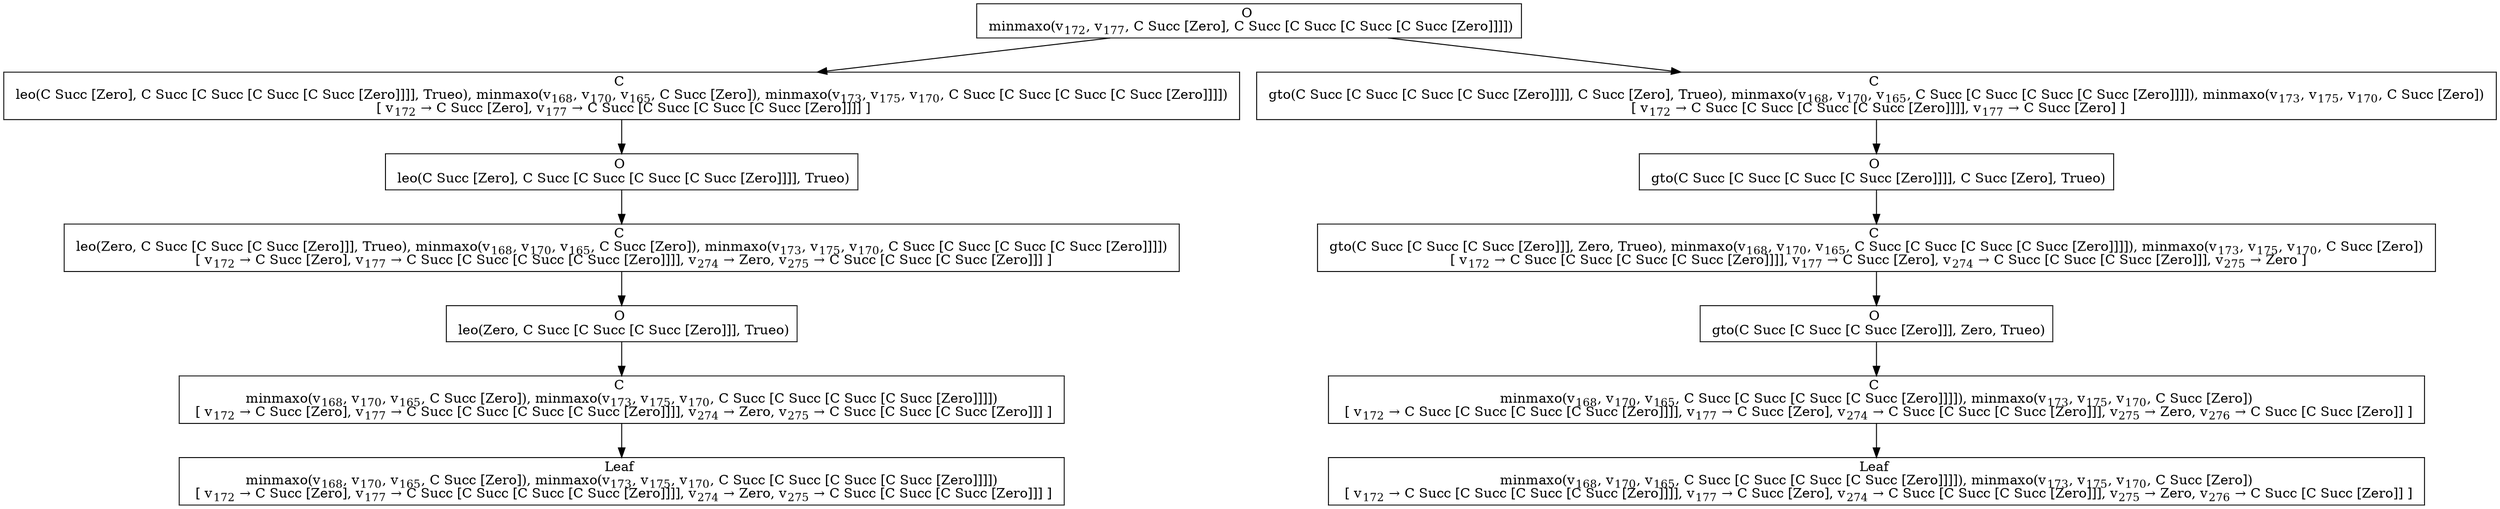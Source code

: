 digraph {
    graph [rankdir=TB
          ,bgcolor=transparent];
    node [shape=box
         ,fillcolor=white
         ,style=filled];
    0 [label=<O <BR/> minmaxo(v<SUB>172</SUB>, v<SUB>177</SUB>, C Succ [Zero], C Succ [C Succ [C Succ [C Succ [Zero]]]])>];
    1 [label=<C <BR/> leo(C Succ [Zero], C Succ [C Succ [C Succ [C Succ [Zero]]]], Trueo), minmaxo(v<SUB>168</SUB>, v<SUB>170</SUB>, v<SUB>165</SUB>, C Succ [Zero]), minmaxo(v<SUB>173</SUB>, v<SUB>175</SUB>, v<SUB>170</SUB>, C Succ [C Succ [C Succ [C Succ [Zero]]]]) <BR/>  [ v<SUB>172</SUB> &rarr; C Succ [Zero], v<SUB>177</SUB> &rarr; C Succ [C Succ [C Succ [C Succ [Zero]]]] ] >];
    2 [label=<C <BR/> gto(C Succ [C Succ [C Succ [C Succ [Zero]]]], C Succ [Zero], Trueo), minmaxo(v<SUB>168</SUB>, v<SUB>170</SUB>, v<SUB>165</SUB>, C Succ [C Succ [C Succ [C Succ [Zero]]]]), minmaxo(v<SUB>173</SUB>, v<SUB>175</SUB>, v<SUB>170</SUB>, C Succ [Zero]) <BR/>  [ v<SUB>172</SUB> &rarr; C Succ [C Succ [C Succ [C Succ [Zero]]]], v<SUB>177</SUB> &rarr; C Succ [Zero] ] >];
    3 [label=<O <BR/> leo(C Succ [Zero], C Succ [C Succ [C Succ [C Succ [Zero]]]], Trueo)>];
    4 [label=<C <BR/> leo(Zero, C Succ [C Succ [C Succ [Zero]]], Trueo), minmaxo(v<SUB>168</SUB>, v<SUB>170</SUB>, v<SUB>165</SUB>, C Succ [Zero]), minmaxo(v<SUB>173</SUB>, v<SUB>175</SUB>, v<SUB>170</SUB>, C Succ [C Succ [C Succ [C Succ [Zero]]]]) <BR/>  [ v<SUB>172</SUB> &rarr; C Succ [Zero], v<SUB>177</SUB> &rarr; C Succ [C Succ [C Succ [C Succ [Zero]]]], v<SUB>274</SUB> &rarr; Zero, v<SUB>275</SUB> &rarr; C Succ [C Succ [C Succ [Zero]]] ] >];
    5 [label=<O <BR/> leo(Zero, C Succ [C Succ [C Succ [Zero]]], Trueo)>];
    6 [label=<C <BR/> minmaxo(v<SUB>168</SUB>, v<SUB>170</SUB>, v<SUB>165</SUB>, C Succ [Zero]), minmaxo(v<SUB>173</SUB>, v<SUB>175</SUB>, v<SUB>170</SUB>, C Succ [C Succ [C Succ [C Succ [Zero]]]]) <BR/>  [ v<SUB>172</SUB> &rarr; C Succ [Zero], v<SUB>177</SUB> &rarr; C Succ [C Succ [C Succ [C Succ [Zero]]]], v<SUB>274</SUB> &rarr; Zero, v<SUB>275</SUB> &rarr; C Succ [C Succ [C Succ [Zero]]] ] >];
    7 [label=<Leaf <BR/> minmaxo(v<SUB>168</SUB>, v<SUB>170</SUB>, v<SUB>165</SUB>, C Succ [Zero]), minmaxo(v<SUB>173</SUB>, v<SUB>175</SUB>, v<SUB>170</SUB>, C Succ [C Succ [C Succ [C Succ [Zero]]]]) <BR/>  [ v<SUB>172</SUB> &rarr; C Succ [Zero], v<SUB>177</SUB> &rarr; C Succ [C Succ [C Succ [C Succ [Zero]]]], v<SUB>274</SUB> &rarr; Zero, v<SUB>275</SUB> &rarr; C Succ [C Succ [C Succ [Zero]]] ] >];
    8 [label=<O <BR/> gto(C Succ [C Succ [C Succ [C Succ [Zero]]]], C Succ [Zero], Trueo)>];
    9 [label=<C <BR/> gto(C Succ [C Succ [C Succ [Zero]]], Zero, Trueo), minmaxo(v<SUB>168</SUB>, v<SUB>170</SUB>, v<SUB>165</SUB>, C Succ [C Succ [C Succ [C Succ [Zero]]]]), minmaxo(v<SUB>173</SUB>, v<SUB>175</SUB>, v<SUB>170</SUB>, C Succ [Zero]) <BR/>  [ v<SUB>172</SUB> &rarr; C Succ [C Succ [C Succ [C Succ [Zero]]]], v<SUB>177</SUB> &rarr; C Succ [Zero], v<SUB>274</SUB> &rarr; C Succ [C Succ [C Succ [Zero]]], v<SUB>275</SUB> &rarr; Zero ] >];
    10 [label=<O <BR/> gto(C Succ [C Succ [C Succ [Zero]]], Zero, Trueo)>];
    11 [label=<C <BR/> minmaxo(v<SUB>168</SUB>, v<SUB>170</SUB>, v<SUB>165</SUB>, C Succ [C Succ [C Succ [C Succ [Zero]]]]), minmaxo(v<SUB>173</SUB>, v<SUB>175</SUB>, v<SUB>170</SUB>, C Succ [Zero]) <BR/>  [ v<SUB>172</SUB> &rarr; C Succ [C Succ [C Succ [C Succ [Zero]]]], v<SUB>177</SUB> &rarr; C Succ [Zero], v<SUB>274</SUB> &rarr; C Succ [C Succ [C Succ [Zero]]], v<SUB>275</SUB> &rarr; Zero, v<SUB>276</SUB> &rarr; C Succ [C Succ [Zero]] ] >];
    12 [label=<Leaf <BR/> minmaxo(v<SUB>168</SUB>, v<SUB>170</SUB>, v<SUB>165</SUB>, C Succ [C Succ [C Succ [C Succ [Zero]]]]), minmaxo(v<SUB>173</SUB>, v<SUB>175</SUB>, v<SUB>170</SUB>, C Succ [Zero]) <BR/>  [ v<SUB>172</SUB> &rarr; C Succ [C Succ [C Succ [C Succ [Zero]]]], v<SUB>177</SUB> &rarr; C Succ [Zero], v<SUB>274</SUB> &rarr; C Succ [C Succ [C Succ [Zero]]], v<SUB>275</SUB> &rarr; Zero, v<SUB>276</SUB> &rarr; C Succ [C Succ [Zero]] ] >];
    0 -> 1 [label=""];
    0 -> 2 [label=""];
    1 -> 3 [label=""];
    2 -> 8 [label=""];
    3 -> 4 [label=""];
    4 -> 5 [label=""];
    5 -> 6 [label=""];
    6 -> 7 [label=""];
    8 -> 9 [label=""];
    9 -> 10 [label=""];
    10 -> 11 [label=""];
    11 -> 12 [label=""];
}